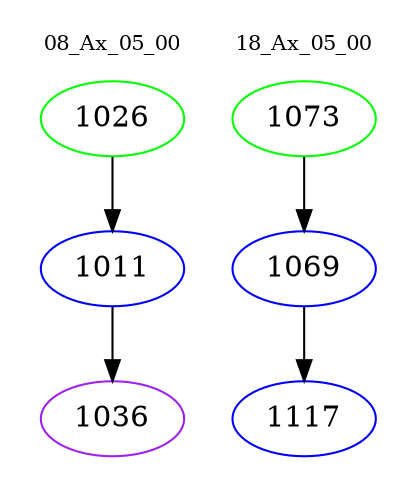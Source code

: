digraph{
subgraph cluster_0 {
color = white
label = "08_Ax_05_00";
fontsize=10;
T0_1026 [label="1026", color="green"]
T0_1026 -> T0_1011 [color="black"]
T0_1011 [label="1011", color="blue"]
T0_1011 -> T0_1036 [color="black"]
T0_1036 [label="1036", color="purple"]
}
subgraph cluster_1 {
color = white
label = "18_Ax_05_00";
fontsize=10;
T1_1073 [label="1073", color="green"]
T1_1073 -> T1_1069 [color="black"]
T1_1069 [label="1069", color="blue"]
T1_1069 -> T1_1117 [color="black"]
T1_1117 [label="1117", color="blue"]
}
}
